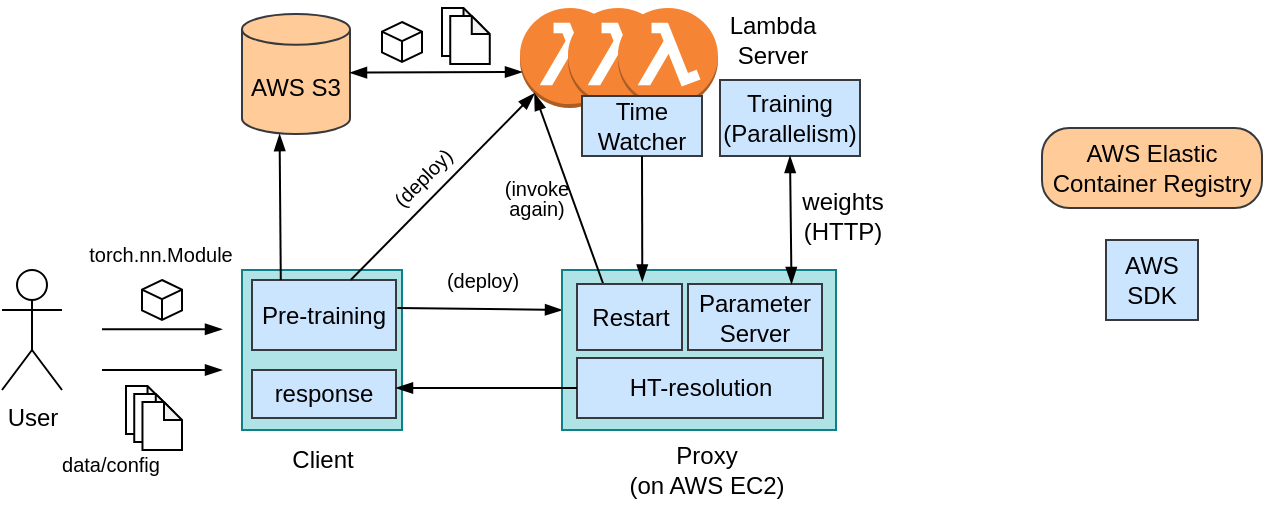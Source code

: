 <mxfile version="21.5.2" type="github">
  <diagram name="第 1 页" id="vYGmFmP2Lva24OXTDVVa">
    <mxGraphModel dx="496" dy="339" grid="1" gridSize="10" guides="1" tooltips="1" connect="1" arrows="1" fold="1" page="1" pageScale="1" pageWidth="827" pageHeight="1169" math="0" shadow="0">
      <root>
        <mxCell id="0" />
        <mxCell id="1" parent="0" />
        <mxCell id="0ty1MtPIsn8DT-ruyWdK-3" value="AWS Elastic Container Registry" style="rounded=1;whiteSpace=wrap;html=1;fillColor=#ffcc99;strokeColor=#36393d;arcSize=34;" parent="1" vertex="1">
          <mxGeometry x="600" y="169" width="110" height="40" as="geometry" />
        </mxCell>
        <mxCell id="0ty1MtPIsn8DT-ruyWdK-4" value="AWS S3" style="shape=cylinder3;whiteSpace=wrap;html=1;boundedLbl=1;backgroundOutline=1;size=7.692;fillColor=#ffcc99;strokeColor=#36393d;" parent="1" vertex="1">
          <mxGeometry x="200" y="112" width="54" height="60" as="geometry" />
        </mxCell>
        <mxCell id="0ty1MtPIsn8DT-ruyWdK-6" value="" style="outlineConnect=0;dashed=0;verticalLabelPosition=bottom;verticalAlign=top;align=center;html=1;shape=mxgraph.aws3.lambda_function;fillColor=#F58534;gradientColor=none;" parent="1" vertex="1">
          <mxGeometry x="339" y="109" width="50" height="50" as="geometry" />
        </mxCell>
        <mxCell id="0ty1MtPIsn8DT-ruyWdK-8" value="" style="rounded=0;whiteSpace=wrap;html=1;fillColor=#b0e3e6;strokeColor=#0e8088;" parent="1" vertex="1">
          <mxGeometry x="200" y="240" width="80" height="80" as="geometry" />
        </mxCell>
        <mxCell id="0ty1MtPIsn8DT-ruyWdK-1" value="AWS SDK" style="rounded=0;whiteSpace=wrap;html=1;fillColor=#cce5ff;strokeColor=#36393d;" parent="1" vertex="1">
          <mxGeometry x="632" y="225" width="46" height="40" as="geometry" />
        </mxCell>
        <mxCell id="0ty1MtPIsn8DT-ruyWdK-10" value="User" style="shape=umlActor;verticalLabelPosition=bottom;verticalAlign=top;html=1;outlineConnect=0;" parent="1" vertex="1">
          <mxGeometry x="80" y="240" width="30" height="60" as="geometry" />
        </mxCell>
        <mxCell id="0ty1MtPIsn8DT-ruyWdK-11" value="" style="endArrow=blockThin;html=1;rounded=0;endFill=1;" parent="1" edge="1">
          <mxGeometry width="50" height="50" relative="1" as="geometry">
            <mxPoint x="130" y="269.62" as="sourcePoint" />
            <mxPoint x="190" y="269.62" as="targetPoint" />
          </mxGeometry>
        </mxCell>
        <mxCell id="0ty1MtPIsn8DT-ruyWdK-12" value="" style="endArrow=blockThin;html=1;rounded=0;endFill=1;" parent="1" edge="1">
          <mxGeometry width="50" height="50" relative="1" as="geometry">
            <mxPoint x="130" y="290" as="sourcePoint" />
            <mxPoint x="190" y="290" as="targetPoint" />
          </mxGeometry>
        </mxCell>
        <mxCell id="0ty1MtPIsn8DT-ruyWdK-13" value="" style="html=1;shape=mxgraph.basic.isocube;isoAngle=15;" parent="1" vertex="1">
          <mxGeometry x="150" y="245" width="20" height="20" as="geometry" />
        </mxCell>
        <mxCell id="0ty1MtPIsn8DT-ruyWdK-14" value="&lt;font style=&quot;font-size: 10px;&quot;&gt;torch.nn.Module&lt;/font&gt;" style="text;html=1;align=center;verticalAlign=middle;resizable=0;points=[];autosize=1;strokeColor=none;fillColor=none;" parent="1" vertex="1">
          <mxGeometry x="109" y="217" width="100" height="30" as="geometry" />
        </mxCell>
        <mxCell id="0ty1MtPIsn8DT-ruyWdK-17" value="Client" style="text;html=1;align=center;verticalAlign=middle;resizable=0;points=[];autosize=1;strokeColor=none;fillColor=none;" parent="1" vertex="1">
          <mxGeometry x="215" y="320" width="50" height="30" as="geometry" />
        </mxCell>
        <mxCell id="0ty1MtPIsn8DT-ruyWdK-22" value="" style="group" parent="1" vertex="1" connectable="0">
          <mxGeometry x="142" y="298" width="28" height="32" as="geometry" />
        </mxCell>
        <mxCell id="0ty1MtPIsn8DT-ruyWdK-18" value="" style="shape=note;whiteSpace=wrap;html=1;backgroundOutline=1;darkOpacity=0.05;size=9;" parent="0ty1MtPIsn8DT-ruyWdK-22" vertex="1">
          <mxGeometry width="19.765" height="24" as="geometry" />
        </mxCell>
        <mxCell id="0ty1MtPIsn8DT-ruyWdK-19" value="" style="shape=note;whiteSpace=wrap;html=1;backgroundOutline=1;darkOpacity=0.05;size=9;" parent="0ty1MtPIsn8DT-ruyWdK-22" vertex="1">
          <mxGeometry x="4.118" y="4" width="19.765" height="24" as="geometry" />
        </mxCell>
        <mxCell id="0ty1MtPIsn8DT-ruyWdK-20" value="" style="shape=note;whiteSpace=wrap;html=1;backgroundOutline=1;darkOpacity=0.05;size=9;" parent="0ty1MtPIsn8DT-ruyWdK-22" vertex="1">
          <mxGeometry x="8.235" y="8" width="19.765" height="24" as="geometry" />
        </mxCell>
        <mxCell id="0ty1MtPIsn8DT-ruyWdK-23" value="&lt;font style=&quot;font-size: 10px;&quot;&gt;data/config&lt;/font&gt;" style="text;html=1;align=center;verticalAlign=middle;resizable=0;points=[];autosize=1;strokeColor=none;fillColor=none;" parent="1" vertex="1">
          <mxGeometry x="99" y="322" width="70" height="30" as="geometry" />
        </mxCell>
        <mxCell id="0ty1MtPIsn8DT-ruyWdK-25" value="Pre-training" style="rounded=0;whiteSpace=wrap;html=1;fillColor=#cce5ff;strokeColor=#36393d;" parent="1" vertex="1">
          <mxGeometry x="205" y="245" width="72" height="35" as="geometry" />
        </mxCell>
        <mxCell id="vOYcjfGLHSD7jjnJ-SRt-3" value="" style="endArrow=blockThin;html=1;rounded=0;exitX=0.2;exitY=0;exitDx=0;exitDy=0;exitPerimeter=0;entryX=0.348;entryY=1.001;entryDx=0;entryDy=0;entryPerimeter=0;endFill=1;" parent="1" source="0ty1MtPIsn8DT-ruyWdK-25" edge="1" target="0ty1MtPIsn8DT-ruyWdK-4">
          <mxGeometry width="50" height="50" relative="1" as="geometry">
            <mxPoint x="219.71" y="236" as="sourcePoint" />
            <mxPoint x="220" y="171" as="targetPoint" />
          </mxGeometry>
        </mxCell>
        <mxCell id="vOYcjfGLHSD7jjnJ-SRt-5" value="" style="endArrow=blockThin;startArrow=blockThin;html=1;rounded=0;exitX=0.973;exitY=0.444;exitDx=0;exitDy=0;exitPerimeter=0;endFill=1;startFill=1;" parent="1" edge="1">
          <mxGeometry width="50" height="50" relative="1" as="geometry">
            <mxPoint x="254.002" y="141.32" as="sourcePoint" />
            <mxPoint x="340" y="141" as="targetPoint" />
          </mxGeometry>
        </mxCell>
        <mxCell id="vOYcjfGLHSD7jjnJ-SRt-11" value="" style="html=1;shape=mxgraph.basic.isocube;isoAngle=15;" parent="1" vertex="1">
          <mxGeometry x="270" y="116" width="20" height="20" as="geometry" />
        </mxCell>
        <mxCell id="vOYcjfGLHSD7jjnJ-SRt-12" value="" style="group" parent="1" vertex="1" connectable="0">
          <mxGeometry x="300" y="109" width="28" height="32" as="geometry" />
        </mxCell>
        <mxCell id="vOYcjfGLHSD7jjnJ-SRt-13" value="" style="shape=note;whiteSpace=wrap;html=1;backgroundOutline=1;darkOpacity=0.05;size=9;" parent="vOYcjfGLHSD7jjnJ-SRt-12" vertex="1">
          <mxGeometry width="19.765" height="24" as="geometry" />
        </mxCell>
        <mxCell id="vOYcjfGLHSD7jjnJ-SRt-14" value="" style="shape=note;whiteSpace=wrap;html=1;backgroundOutline=1;darkOpacity=0.05;size=9;" parent="vOYcjfGLHSD7jjnJ-SRt-12" vertex="1">
          <mxGeometry x="4.118" y="4" width="19.765" height="24" as="geometry" />
        </mxCell>
        <mxCell id="vOYcjfGLHSD7jjnJ-SRt-18" value="" style="endArrow=blockThin;html=1;rounded=0;entryX=0.145;entryY=0.855;entryDx=0;entryDy=0;entryPerimeter=0;exitX=0.687;exitY=-0.003;exitDx=0;exitDy=0;exitPerimeter=0;endFill=1;" parent="1" target="0ty1MtPIsn8DT-ruyWdK-6" edge="1" source="0ty1MtPIsn8DT-ruyWdK-25">
          <mxGeometry width="50" height="50" relative="1" as="geometry">
            <mxPoint x="255" y="245" as="sourcePoint" />
            <mxPoint x="305" y="195" as="targetPoint" />
          </mxGeometry>
        </mxCell>
        <mxCell id="vOYcjfGLHSD7jjnJ-SRt-19" value="&lt;font style=&quot;font-size: 10px;&quot;&gt;(deploy)&lt;/font&gt;" style="text;html=1;align=center;verticalAlign=middle;resizable=0;points=[];autosize=1;strokeColor=none;fillColor=none;rotation=315;" parent="1" vertex="1">
          <mxGeometry x="260" y="179" width="60" height="30" as="geometry" />
        </mxCell>
        <mxCell id="vOYcjfGLHSD7jjnJ-SRt-23" value="" style="endArrow=blockThin;html=1;rounded=0;exitX=1.009;exitY=0.4;exitDx=0;exitDy=0;entryX=0;entryY=0.25;entryDx=0;entryDy=0;exitPerimeter=0;endFill=1;" parent="1" source="0ty1MtPIsn8DT-ruyWdK-25" target="vOYcjfGLHSD7jjnJ-SRt-28" edge="1">
          <mxGeometry width="50" height="50" relative="1" as="geometry">
            <mxPoint x="300" y="300" as="sourcePoint" />
            <mxPoint x="360" y="257" as="targetPoint" />
          </mxGeometry>
        </mxCell>
        <mxCell id="vOYcjfGLHSD7jjnJ-SRt-24" value="Proxy&lt;br&gt;(on AWS EC2)" style="text;html=1;align=center;verticalAlign=middle;resizable=0;points=[];autosize=1;strokeColor=none;fillColor=none;" parent="1" vertex="1">
          <mxGeometry x="382" y="320" width="100" height="40" as="geometry" />
        </mxCell>
        <mxCell id="vOYcjfGLHSD7jjnJ-SRt-25" value="" style="outlineConnect=0;dashed=0;verticalLabelPosition=bottom;verticalAlign=top;align=center;html=1;shape=mxgraph.aws3.lambda_function;fillColor=#F58534;gradientColor=none;" parent="1" vertex="1">
          <mxGeometry x="363" y="109" width="50" height="50" as="geometry" />
        </mxCell>
        <mxCell id="vOYcjfGLHSD7jjnJ-SRt-26" value="" style="outlineConnect=0;dashed=0;verticalLabelPosition=bottom;verticalAlign=top;align=center;html=1;shape=mxgraph.aws3.lambda_function;fillColor=#F58534;gradientColor=none;" parent="1" vertex="1">
          <mxGeometry x="388" y="109" width="50" height="50" as="geometry" />
        </mxCell>
        <mxCell id="vOYcjfGLHSD7jjnJ-SRt-28" value="" style="rounded=0;whiteSpace=wrap;html=1;fillColor=#b0e3e6;strokeColor=#0e8088;" parent="1" vertex="1">
          <mxGeometry x="360" y="240" width="137" height="80" as="geometry" />
        </mxCell>
        <mxCell id="vOYcjfGLHSD7jjnJ-SRt-27" value="Parameter&lt;br&gt;Server" style="rounded=0;whiteSpace=wrap;html=1;fillColor=#cce5ff;strokeColor=#36393d;" parent="1" vertex="1">
          <mxGeometry x="423" y="247" width="67" height="33" as="geometry" />
        </mxCell>
        <mxCell id="vOYcjfGLHSD7jjnJ-SRt-30" value="Time Watcher" style="rounded=0;whiteSpace=wrap;html=1;fillColor=#cce5ff;strokeColor=#36393d;" parent="1" vertex="1">
          <mxGeometry x="370" y="153" width="60" height="30" as="geometry" />
        </mxCell>
        <mxCell id="vOYcjfGLHSD7jjnJ-SRt-31" value="Training&lt;br&gt;(Parallelism)" style="rounded=0;whiteSpace=wrap;html=1;fillColor=#cce5ff;strokeColor=#36393d;" parent="1" vertex="1">
          <mxGeometry x="439" y="145" width="70" height="38" as="geometry" />
        </mxCell>
        <mxCell id="vOYcjfGLHSD7jjnJ-SRt-33" value="" style="endArrow=blockThin;startArrow=blockThin;html=1;rounded=0;exitX=0.75;exitY=0;exitDx=0;exitDy=0;entryX=0.5;entryY=1;entryDx=0;entryDy=0;endFill=1;startFill=1;" parent="1" target="vOYcjfGLHSD7jjnJ-SRt-31" edge="1">
          <mxGeometry width="50" height="50" relative="1" as="geometry">
            <mxPoint x="474.75" y="247" as="sourcePoint" />
            <mxPoint x="477.71" y="179" as="targetPoint" />
          </mxGeometry>
        </mxCell>
        <mxCell id="neycpDrNxqpwpsXbRo6l-1" style="rounded=0;orthogonalLoop=1;jettySize=auto;html=1;exitX=0.25;exitY=0;exitDx=0;exitDy=0;entryX=0.145;entryY=0.855;entryDx=0;entryDy=0;entryPerimeter=0;endArrow=blockThin;endFill=1;" edge="1" parent="1" source="vOYcjfGLHSD7jjnJ-SRt-34" target="0ty1MtPIsn8DT-ruyWdK-6">
          <mxGeometry relative="1" as="geometry">
            <mxPoint x="375.625" y="247" as="sourcePoint" />
            <mxPoint x="359" y="159" as="targetPoint" />
          </mxGeometry>
        </mxCell>
        <mxCell id="vOYcjfGLHSD7jjnJ-SRt-34" value="Restart" style="rounded=0;whiteSpace=wrap;html=1;fillColor=#cce5ff;strokeColor=#36393d;" parent="1" vertex="1">
          <mxGeometry x="367.5" y="247" width="52.5" height="33" as="geometry" />
        </mxCell>
        <mxCell id="vOYcjfGLHSD7jjnJ-SRt-36" value="" style="endArrow=blockThin;html=1;rounded=0;exitX=0.5;exitY=1;exitDx=0;exitDy=0;entryX=0.622;entryY=-0.039;entryDx=0;entryDy=0;entryPerimeter=0;endFill=1;" parent="1" source="vOYcjfGLHSD7jjnJ-SRt-30" target="vOYcjfGLHSD7jjnJ-SRt-34" edge="1">
          <mxGeometry width="50" height="50" relative="1" as="geometry">
            <mxPoint x="320" y="230" as="sourcePoint" />
            <mxPoint x="390" y="230" as="targetPoint" />
          </mxGeometry>
        </mxCell>
        <mxCell id="vOYcjfGLHSD7jjnJ-SRt-38" value="&lt;font style=&quot;font-size: 10px;&quot;&gt;(deploy)&lt;/font&gt;" style="text;html=1;align=center;verticalAlign=middle;resizable=0;points=[];autosize=1;strokeColor=none;fillColor=none;rotation=0;" parent="1" vertex="1">
          <mxGeometry x="290" y="230" width="60" height="30" as="geometry" />
        </mxCell>
        <mxCell id="vOYcjfGLHSD7jjnJ-SRt-39" value="&lt;p style=&quot;line-height: 80%;&quot;&gt;&lt;font style=&quot;font-size: 10px;&quot;&gt;(invoke&lt;br&gt;again)&lt;/font&gt;&lt;/p&gt;" style="text;html=1;align=center;verticalAlign=middle;resizable=0;points=[];autosize=1;strokeColor=none;fillColor=none;rotation=0;" parent="1" vertex="1">
          <mxGeometry x="317" y="174" width="60" height="60" as="geometry" />
        </mxCell>
        <mxCell id="vOYcjfGLHSD7jjnJ-SRt-40" value="HT-resolution" style="rounded=0;whiteSpace=wrap;html=1;fillColor=#cce5ff;strokeColor=#36393d;" parent="1" vertex="1">
          <mxGeometry x="367.5" y="284" width="123" height="30" as="geometry" />
        </mxCell>
        <mxCell id="vOYcjfGLHSD7jjnJ-SRt-41" value="response" style="rounded=0;whiteSpace=wrap;html=1;fillColor=#cce5ff;strokeColor=#36393d;" parent="1" vertex="1">
          <mxGeometry x="205" y="290" width="72" height="24" as="geometry" />
        </mxCell>
        <mxCell id="vOYcjfGLHSD7jjnJ-SRt-42" value="Lambda&lt;br&gt;Server" style="text;html=1;align=center;verticalAlign=middle;resizable=0;points=[];autosize=1;strokeColor=none;fillColor=none;" parent="1" vertex="1">
          <mxGeometry x="430" y="105" width="70" height="40" as="geometry" />
        </mxCell>
        <mxCell id="vOYcjfGLHSD7jjnJ-SRt-43" value="weights&lt;br&gt;(HTTP)" style="text;html=1;align=center;verticalAlign=middle;resizable=0;points=[];autosize=1;strokeColor=none;fillColor=none;" parent="1" vertex="1">
          <mxGeometry x="470" y="193" width="60" height="40" as="geometry" />
        </mxCell>
        <mxCell id="vOYcjfGLHSD7jjnJ-SRt-44" value="" style="endArrow=blockThin;html=1;rounded=0;exitX=0;exitY=0.5;exitDx=0;exitDy=0;entryX=1;entryY=0.5;entryDx=0;entryDy=0;endFill=1;" parent="1" source="vOYcjfGLHSD7jjnJ-SRt-40" edge="1">
          <mxGeometry width="50" height="50" relative="1" as="geometry">
            <mxPoint x="367.5" y="296" as="sourcePoint" />
            <mxPoint x="277" y="299.0" as="targetPoint" />
          </mxGeometry>
        </mxCell>
      </root>
    </mxGraphModel>
  </diagram>
</mxfile>
